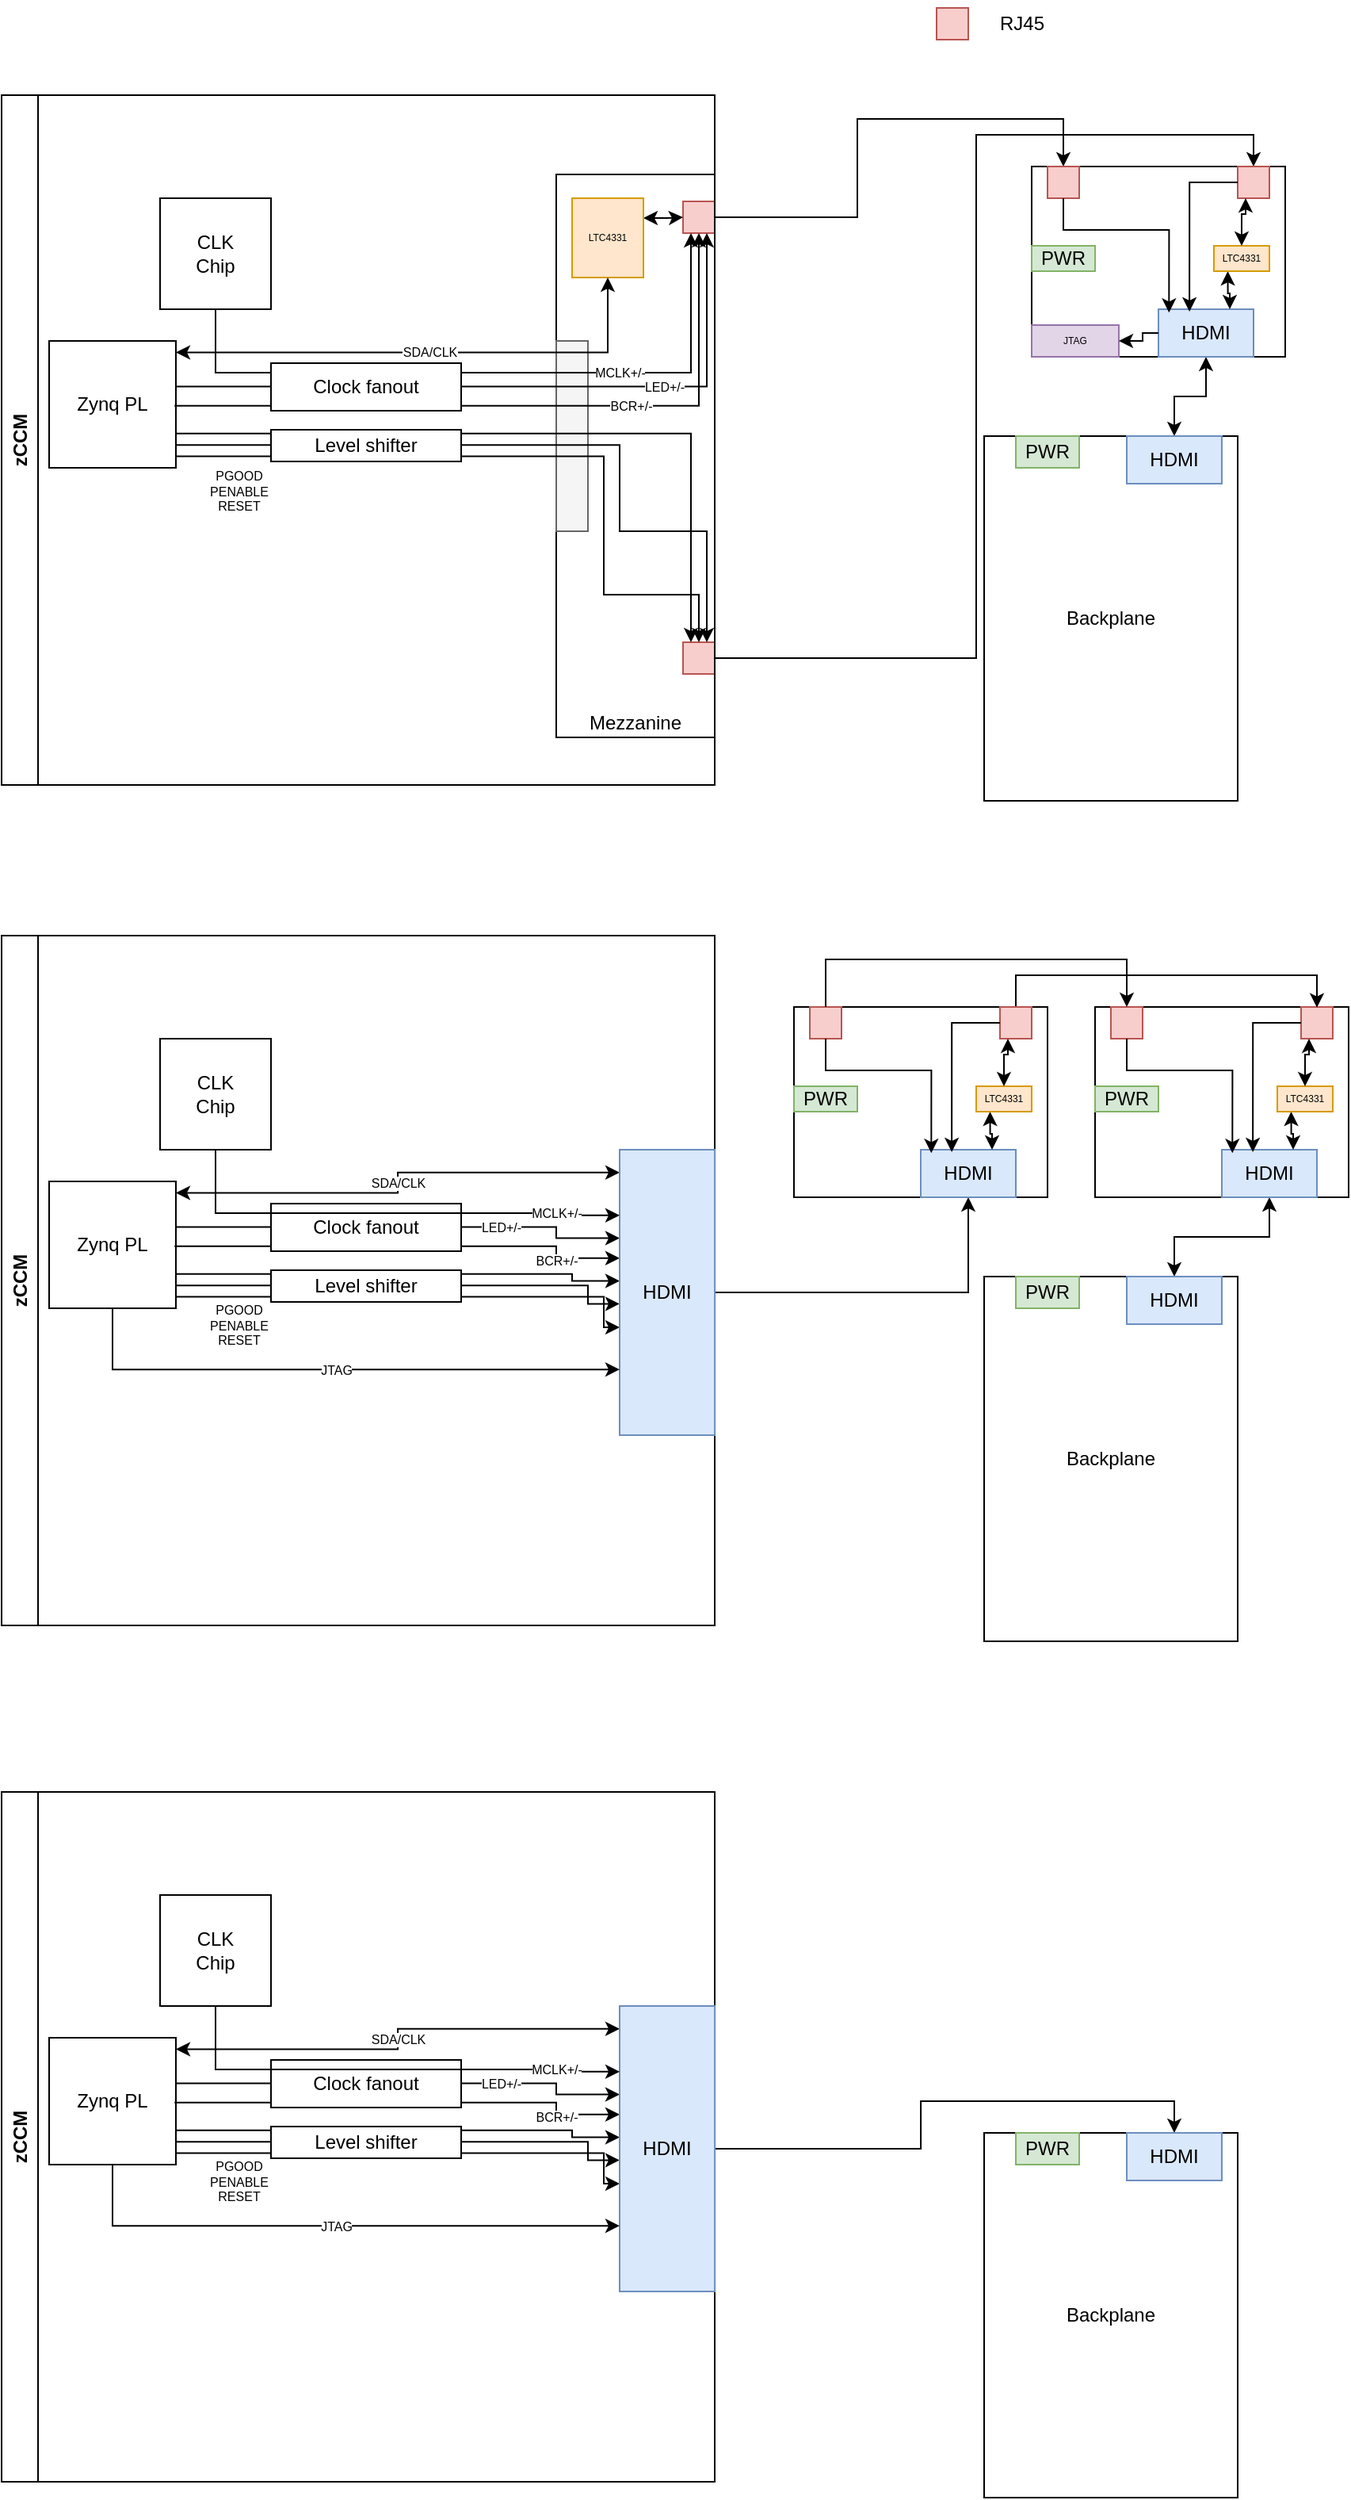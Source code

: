 <mxfile version="23.1.1" type="github">
  <diagram name="Page-1" id="fWkxdSE3MDxEK5NCk_mT">
    <mxGraphModel dx="1306" dy="750" grid="1" gridSize="10" guides="1" tooltips="1" connect="1" arrows="1" fold="1" page="1" pageScale="1" pageWidth="850" pageHeight="1100" math="0" shadow="0">
      <root>
        <mxCell id="0" />
        <mxCell id="1" parent="0" />
        <mxCell id="fhgAiH0HmHhDpUUhowHs-14" style="edgeStyle=orthogonalEdgeStyle;rounded=0;orthogonalLoop=1;jettySize=auto;html=1;exitX=1;exitY=0.5;exitDx=0;exitDy=0;entryX=0.5;entryY=0;entryDx=0;entryDy=0;" edge="1" parent="1" source="TbumQkPZerBBFcN5Bay4-3" target="fhgAiH0HmHhDpUUhowHs-8">
          <mxGeometry relative="1" as="geometry">
            <Array as="points">
              <mxPoint x="540" y="152" />
              <mxPoint x="540" y="90" />
              <mxPoint x="670" y="90" />
            </Array>
          </mxGeometry>
        </mxCell>
        <mxCell id="fhgAiH0HmHhDpUUhowHs-15" style="edgeStyle=orthogonalEdgeStyle;rounded=0;orthogonalLoop=1;jettySize=auto;html=1;exitX=1;exitY=0.5;exitDx=0;exitDy=0;entryX=0.5;entryY=0;entryDx=0;entryDy=0;" edge="1" parent="1" source="TbumQkPZerBBFcN5Bay4-16" target="fhgAiH0HmHhDpUUhowHs-9">
          <mxGeometry relative="1" as="geometry" />
        </mxCell>
        <mxCell id="fhgAiH0HmHhDpUUhowHs-13" style="edgeStyle=orthogonalEdgeStyle;rounded=0;orthogonalLoop=1;jettySize=auto;html=1;exitX=0.5;exitY=1;exitDx=0;exitDy=0;entryX=0.5;entryY=0;entryDx=0;entryDy=0;startArrow=classic;startFill=1;" edge="1" parent="1" source="fhgAiH0HmHhDpUUhowHs-7" target="fhgAiH0HmHhDpUUhowHs-4">
          <mxGeometry relative="1" as="geometry" />
        </mxCell>
        <mxCell id="fhgAiH0HmHhDpUUhowHs-134" style="edgeStyle=orthogonalEdgeStyle;rounded=0;orthogonalLoop=1;jettySize=auto;html=1;exitX=0.5;exitY=1;exitDx=0;exitDy=0;entryX=0.5;entryY=0;entryDx=0;entryDy=0;startArrow=classic;startFill=1;" edge="1" parent="1" source="fhgAiH0HmHhDpUUhowHs-136" target="fhgAiH0HmHhDpUUhowHs-131">
          <mxGeometry relative="1" as="geometry" />
        </mxCell>
        <mxCell id="fhgAiH0HmHhDpUUhowHs-167" style="edgeStyle=orthogonalEdgeStyle;rounded=0;orthogonalLoop=1;jettySize=auto;html=1;exitX=1;exitY=0.5;exitDx=0;exitDy=0;exitPerimeter=0;entryX=0.5;entryY=1;entryDx=0;entryDy=0;" edge="1" parent="1" source="fhgAiH0HmHhDpUUhowHs-149" target="fhgAiH0HmHhDpUUhowHs-156">
          <mxGeometry relative="1" as="geometry" />
        </mxCell>
        <mxCell id="fhgAiH0HmHhDpUUhowHs-152" value="" style="group" vertex="1" connectable="0" parent="1">
          <mxGeometry x="690" y="650" width="160" height="120" as="geometry" />
        </mxCell>
        <mxCell id="fhgAiH0HmHhDpUUhowHs-133" value="" style="rounded=0;whiteSpace=wrap;html=1;" vertex="1" parent="fhgAiH0HmHhDpUUhowHs-152">
          <mxGeometry width="160" height="120" as="geometry" />
        </mxCell>
        <mxCell id="fhgAiH0HmHhDpUUhowHs-136" value="HDMI" style="rounded=0;whiteSpace=wrap;html=1;fillColor=#dae8fc;strokeColor=#6c8ebf;" vertex="1" parent="fhgAiH0HmHhDpUUhowHs-152">
          <mxGeometry x="80" y="90" width="60" height="30" as="geometry" />
        </mxCell>
        <mxCell id="fhgAiH0HmHhDpUUhowHs-137" value="" style="rounded=0;whiteSpace=wrap;html=1;fillColor=#f8cecc;strokeColor=#b85450;" vertex="1" parent="fhgAiH0HmHhDpUUhowHs-152">
          <mxGeometry x="10" width="20" height="20" as="geometry" />
        </mxCell>
        <mxCell id="fhgAiH0HmHhDpUUhowHs-139" value="" style="rounded=0;whiteSpace=wrap;html=1;fillColor=#f8cecc;strokeColor=#b85450;" vertex="1" parent="fhgAiH0HmHhDpUUhowHs-152">
          <mxGeometry x="130" width="20" height="20" as="geometry" />
        </mxCell>
        <mxCell id="fhgAiH0HmHhDpUUhowHs-140" style="edgeStyle=orthogonalEdgeStyle;rounded=0;orthogonalLoop=1;jettySize=auto;html=1;exitX=0.25;exitY=1;exitDx=0;exitDy=0;entryX=0.75;entryY=0;entryDx=0;entryDy=0;startArrow=classic;startFill=1;" edge="1" parent="fhgAiH0HmHhDpUUhowHs-152" source="fhgAiH0HmHhDpUUhowHs-141" target="fhgAiH0HmHhDpUUhowHs-136">
          <mxGeometry relative="1" as="geometry">
            <Array as="points">
              <mxPoint x="124" y="80" />
              <mxPoint x="125" y="80" />
            </Array>
          </mxGeometry>
        </mxCell>
        <mxCell id="fhgAiH0HmHhDpUUhowHs-141" value="LTC4331" style="rounded=0;whiteSpace=wrap;html=1;fillColor=#ffe6cc;strokeColor=#d79b00;fontSize=6;" vertex="1" parent="fhgAiH0HmHhDpUUhowHs-152">
          <mxGeometry x="115" y="50" width="35" height="16" as="geometry" />
        </mxCell>
        <mxCell id="fhgAiH0HmHhDpUUhowHs-142" value="PWR" style="rounded=0;whiteSpace=wrap;html=1;fillColor=#d5e8d4;strokeColor=#82b366;" vertex="1" parent="fhgAiH0HmHhDpUUhowHs-152">
          <mxGeometry y="50" width="40" height="16" as="geometry" />
        </mxCell>
        <mxCell id="fhgAiH0HmHhDpUUhowHs-138" style="edgeStyle=orthogonalEdgeStyle;rounded=0;orthogonalLoop=1;jettySize=auto;html=1;exitX=0.25;exitY=1;exitDx=0;exitDy=0;entryX=0.5;entryY=0;entryDx=0;entryDy=0;startArrow=classic;startFill=1;" edge="1" parent="fhgAiH0HmHhDpUUhowHs-152" source="fhgAiH0HmHhDpUUhowHs-139" target="fhgAiH0HmHhDpUUhowHs-141">
          <mxGeometry relative="1" as="geometry">
            <Array as="points">
              <mxPoint x="135" y="30" />
              <mxPoint x="132" y="30" />
            </Array>
          </mxGeometry>
        </mxCell>
        <mxCell id="fhgAiH0HmHhDpUUhowHs-144" style="edgeStyle=orthogonalEdgeStyle;rounded=0;orthogonalLoop=1;jettySize=auto;html=1;exitX=0.5;exitY=1;exitDx=0;exitDy=0;entryX=0.111;entryY=0.071;entryDx=0;entryDy=0;entryPerimeter=0;" edge="1" parent="fhgAiH0HmHhDpUUhowHs-152" source="fhgAiH0HmHhDpUUhowHs-137" target="fhgAiH0HmHhDpUUhowHs-136">
          <mxGeometry relative="1" as="geometry">
            <Array as="points">
              <mxPoint x="20" y="40" />
              <mxPoint x="87" y="40" />
            </Array>
          </mxGeometry>
        </mxCell>
        <mxCell id="fhgAiH0HmHhDpUUhowHs-145" style="edgeStyle=orthogonalEdgeStyle;rounded=0;orthogonalLoop=1;jettySize=auto;html=1;exitX=0;exitY=0.5;exitDx=0;exitDy=0;entryX=0.326;entryY=0.049;entryDx=0;entryDy=0;entryPerimeter=0;" edge="1" parent="fhgAiH0HmHhDpUUhowHs-152" source="fhgAiH0HmHhDpUUhowHs-139" target="fhgAiH0HmHhDpUUhowHs-136">
          <mxGeometry relative="1" as="geometry" />
        </mxCell>
        <mxCell id="fhgAiH0HmHhDpUUhowHs-153" value="" style="group" vertex="1" connectable="0" parent="1">
          <mxGeometry x="650" y="120" width="160" height="120" as="geometry" />
        </mxCell>
        <mxCell id="fhgAiH0HmHhDpUUhowHs-6" value="" style="rounded=0;whiteSpace=wrap;html=1;" vertex="1" parent="fhgAiH0HmHhDpUUhowHs-153">
          <mxGeometry width="160" height="120" as="geometry" />
        </mxCell>
        <mxCell id="fhgAiH0HmHhDpUUhowHs-7" value="HDMI" style="rounded=0;whiteSpace=wrap;html=1;fillColor=#dae8fc;strokeColor=#6c8ebf;" vertex="1" parent="fhgAiH0HmHhDpUUhowHs-153">
          <mxGeometry x="80" y="90" width="60" height="30" as="geometry" />
        </mxCell>
        <mxCell id="fhgAiH0HmHhDpUUhowHs-8" value="" style="rounded=0;whiteSpace=wrap;html=1;fillColor=#f8cecc;strokeColor=#b85450;" vertex="1" parent="fhgAiH0HmHhDpUUhowHs-153">
          <mxGeometry x="10" width="20" height="20" as="geometry" />
        </mxCell>
        <mxCell id="fhgAiH0HmHhDpUUhowHs-9" value="" style="rounded=0;whiteSpace=wrap;html=1;fillColor=#f8cecc;strokeColor=#b85450;" vertex="1" parent="fhgAiH0HmHhDpUUhowHs-153">
          <mxGeometry x="130" width="20" height="20" as="geometry" />
        </mxCell>
        <mxCell id="fhgAiH0HmHhDpUUhowHs-20" style="edgeStyle=orthogonalEdgeStyle;rounded=0;orthogonalLoop=1;jettySize=auto;html=1;exitX=0.25;exitY=1;exitDx=0;exitDy=0;entryX=0.75;entryY=0;entryDx=0;entryDy=0;startArrow=classic;startFill=1;" edge="1" parent="fhgAiH0HmHhDpUUhowHs-153" source="fhgAiH0HmHhDpUUhowHs-10" target="fhgAiH0HmHhDpUUhowHs-7">
          <mxGeometry relative="1" as="geometry">
            <Array as="points">
              <mxPoint x="124" y="80" />
              <mxPoint x="125" y="80" />
            </Array>
          </mxGeometry>
        </mxCell>
        <mxCell id="fhgAiH0HmHhDpUUhowHs-10" value="LTC4331" style="rounded=0;whiteSpace=wrap;html=1;fillColor=#ffe6cc;strokeColor=#d79b00;fontSize=6;" vertex="1" parent="fhgAiH0HmHhDpUUhowHs-153">
          <mxGeometry x="115" y="50" width="35" height="16" as="geometry" />
        </mxCell>
        <mxCell id="fhgAiH0HmHhDpUUhowHs-11" value="PWR" style="rounded=0;whiteSpace=wrap;html=1;fillColor=#d5e8d4;strokeColor=#82b366;" vertex="1" parent="fhgAiH0HmHhDpUUhowHs-153">
          <mxGeometry y="50" width="40" height="16" as="geometry" />
        </mxCell>
        <mxCell id="fhgAiH0HmHhDpUUhowHs-12" value="JTAG" style="rounded=0;whiteSpace=wrap;html=1;fillColor=#e1d5e7;strokeColor=#9673a6;fontSize=6;" vertex="1" parent="fhgAiH0HmHhDpUUhowHs-153">
          <mxGeometry y="100" width="55" height="20" as="geometry" />
        </mxCell>
        <mxCell id="fhgAiH0HmHhDpUUhowHs-21" style="edgeStyle=orthogonalEdgeStyle;rounded=0;orthogonalLoop=1;jettySize=auto;html=1;exitX=0.25;exitY=1;exitDx=0;exitDy=0;entryX=0.5;entryY=0;entryDx=0;entryDy=0;startArrow=classic;startFill=1;" edge="1" parent="fhgAiH0HmHhDpUUhowHs-153" source="fhgAiH0HmHhDpUUhowHs-9" target="fhgAiH0HmHhDpUUhowHs-10">
          <mxGeometry relative="1" as="geometry">
            <Array as="points">
              <mxPoint x="135" y="30" />
              <mxPoint x="132" y="30" />
            </Array>
          </mxGeometry>
        </mxCell>
        <mxCell id="fhgAiH0HmHhDpUUhowHs-16" style="edgeStyle=orthogonalEdgeStyle;rounded=0;orthogonalLoop=1;jettySize=auto;html=1;exitX=0.5;exitY=1;exitDx=0;exitDy=0;entryX=0.111;entryY=0.071;entryDx=0;entryDy=0;entryPerimeter=0;" edge="1" parent="fhgAiH0HmHhDpUUhowHs-153" source="fhgAiH0HmHhDpUUhowHs-8" target="fhgAiH0HmHhDpUUhowHs-7">
          <mxGeometry relative="1" as="geometry">
            <Array as="points">
              <mxPoint x="20" y="40" />
              <mxPoint x="87" y="40" />
            </Array>
          </mxGeometry>
        </mxCell>
        <mxCell id="fhgAiH0HmHhDpUUhowHs-23" style="edgeStyle=orthogonalEdgeStyle;rounded=0;orthogonalLoop=1;jettySize=auto;html=1;exitX=0;exitY=0.5;exitDx=0;exitDy=0;entryX=1;entryY=0.5;entryDx=0;entryDy=0;" edge="1" parent="fhgAiH0HmHhDpUUhowHs-153" source="fhgAiH0HmHhDpUUhowHs-7" target="fhgAiH0HmHhDpUUhowHs-12">
          <mxGeometry relative="1" as="geometry">
            <Array as="points">
              <mxPoint x="70" y="105" />
              <mxPoint x="70" y="110" />
            </Array>
          </mxGeometry>
        </mxCell>
        <mxCell id="fhgAiH0HmHhDpUUhowHs-17" style="edgeStyle=orthogonalEdgeStyle;rounded=0;orthogonalLoop=1;jettySize=auto;html=1;exitX=0;exitY=0.5;exitDx=0;exitDy=0;entryX=0.326;entryY=0.049;entryDx=0;entryDy=0;entryPerimeter=0;" edge="1" parent="fhgAiH0HmHhDpUUhowHs-153" source="fhgAiH0HmHhDpUUhowHs-9" target="fhgAiH0HmHhDpUUhowHs-7">
          <mxGeometry relative="1" as="geometry" />
        </mxCell>
        <mxCell id="fhgAiH0HmHhDpUUhowHs-154" value="" style="group" vertex="1" connectable="0" parent="1">
          <mxGeometry x="500" y="650" width="160" height="120" as="geometry" />
        </mxCell>
        <mxCell id="fhgAiH0HmHhDpUUhowHs-155" value="" style="rounded=0;whiteSpace=wrap;html=1;" vertex="1" parent="fhgAiH0HmHhDpUUhowHs-154">
          <mxGeometry width="160" height="120" as="geometry" />
        </mxCell>
        <mxCell id="fhgAiH0HmHhDpUUhowHs-156" value="HDMI" style="rounded=0;whiteSpace=wrap;html=1;fillColor=#dae8fc;strokeColor=#6c8ebf;" vertex="1" parent="fhgAiH0HmHhDpUUhowHs-154">
          <mxGeometry x="80" y="90" width="60" height="30" as="geometry" />
        </mxCell>
        <mxCell id="fhgAiH0HmHhDpUUhowHs-157" value="" style="rounded=0;whiteSpace=wrap;html=1;fillColor=#f8cecc;strokeColor=#b85450;" vertex="1" parent="fhgAiH0HmHhDpUUhowHs-154">
          <mxGeometry x="10" width="20" height="20" as="geometry" />
        </mxCell>
        <mxCell id="fhgAiH0HmHhDpUUhowHs-168" style="edgeStyle=orthogonalEdgeStyle;rounded=0;orthogonalLoop=1;jettySize=auto;html=1;exitX=0.5;exitY=0;exitDx=0;exitDy=0;" edge="1" parent="fhgAiH0HmHhDpUUhowHs-154" source="fhgAiH0HmHhDpUUhowHs-158">
          <mxGeometry relative="1" as="geometry">
            <mxPoint x="330" y="0.333" as="targetPoint" />
            <Array as="points">
              <mxPoint x="140" y="-20" />
              <mxPoint x="330" y="-20" />
            </Array>
          </mxGeometry>
        </mxCell>
        <mxCell id="fhgAiH0HmHhDpUUhowHs-158" value="" style="rounded=0;whiteSpace=wrap;html=1;fillColor=#f8cecc;strokeColor=#b85450;" vertex="1" parent="fhgAiH0HmHhDpUUhowHs-154">
          <mxGeometry x="130" width="20" height="20" as="geometry" />
        </mxCell>
        <mxCell id="fhgAiH0HmHhDpUUhowHs-159" style="edgeStyle=orthogonalEdgeStyle;rounded=0;orthogonalLoop=1;jettySize=auto;html=1;exitX=0.25;exitY=1;exitDx=0;exitDy=0;entryX=0.75;entryY=0;entryDx=0;entryDy=0;startArrow=classic;startFill=1;" edge="1" parent="fhgAiH0HmHhDpUUhowHs-154" source="fhgAiH0HmHhDpUUhowHs-160" target="fhgAiH0HmHhDpUUhowHs-156">
          <mxGeometry relative="1" as="geometry">
            <Array as="points">
              <mxPoint x="124" y="80" />
              <mxPoint x="125" y="80" />
            </Array>
          </mxGeometry>
        </mxCell>
        <mxCell id="fhgAiH0HmHhDpUUhowHs-160" value="LTC4331" style="rounded=0;whiteSpace=wrap;html=1;fillColor=#ffe6cc;strokeColor=#d79b00;fontSize=6;" vertex="1" parent="fhgAiH0HmHhDpUUhowHs-154">
          <mxGeometry x="115" y="50" width="35" height="16" as="geometry" />
        </mxCell>
        <mxCell id="fhgAiH0HmHhDpUUhowHs-161" value="PWR" style="rounded=0;whiteSpace=wrap;html=1;fillColor=#d5e8d4;strokeColor=#82b366;" vertex="1" parent="fhgAiH0HmHhDpUUhowHs-154">
          <mxGeometry y="50" width="40" height="16" as="geometry" />
        </mxCell>
        <mxCell id="fhgAiH0HmHhDpUUhowHs-163" style="edgeStyle=orthogonalEdgeStyle;rounded=0;orthogonalLoop=1;jettySize=auto;html=1;exitX=0.25;exitY=1;exitDx=0;exitDy=0;entryX=0.5;entryY=0;entryDx=0;entryDy=0;startArrow=classic;startFill=1;" edge="1" parent="fhgAiH0HmHhDpUUhowHs-154" source="fhgAiH0HmHhDpUUhowHs-158" target="fhgAiH0HmHhDpUUhowHs-160">
          <mxGeometry relative="1" as="geometry">
            <Array as="points">
              <mxPoint x="135" y="30" />
              <mxPoint x="132" y="30" />
            </Array>
          </mxGeometry>
        </mxCell>
        <mxCell id="fhgAiH0HmHhDpUUhowHs-164" style="edgeStyle=orthogonalEdgeStyle;rounded=0;orthogonalLoop=1;jettySize=auto;html=1;exitX=0.5;exitY=1;exitDx=0;exitDy=0;entryX=0.111;entryY=0.071;entryDx=0;entryDy=0;entryPerimeter=0;" edge="1" parent="fhgAiH0HmHhDpUUhowHs-154" source="fhgAiH0HmHhDpUUhowHs-157" target="fhgAiH0HmHhDpUUhowHs-156">
          <mxGeometry relative="1" as="geometry">
            <Array as="points">
              <mxPoint x="20" y="40" />
              <mxPoint x="87" y="40" />
            </Array>
          </mxGeometry>
        </mxCell>
        <mxCell id="fhgAiH0HmHhDpUUhowHs-166" style="edgeStyle=orthogonalEdgeStyle;rounded=0;orthogonalLoop=1;jettySize=auto;html=1;exitX=0;exitY=0.5;exitDx=0;exitDy=0;entryX=0.326;entryY=0.049;entryDx=0;entryDy=0;entryPerimeter=0;" edge="1" parent="fhgAiH0HmHhDpUUhowHs-154" source="fhgAiH0HmHhDpUUhowHs-158" target="fhgAiH0HmHhDpUUhowHs-156">
          <mxGeometry relative="1" as="geometry" />
        </mxCell>
        <mxCell id="fhgAiH0HmHhDpUUhowHs-169" style="edgeStyle=orthogonalEdgeStyle;rounded=0;orthogonalLoop=1;jettySize=auto;html=1;exitX=0.5;exitY=0;exitDx=0;exitDy=0;entryX=0.5;entryY=0;entryDx=0;entryDy=0;" edge="1" parent="1" source="fhgAiH0HmHhDpUUhowHs-157" target="fhgAiH0HmHhDpUUhowHs-137">
          <mxGeometry relative="1" as="geometry">
            <Array as="points">
              <mxPoint x="520" y="620" />
              <mxPoint x="710" y="620" />
            </Array>
          </mxGeometry>
        </mxCell>
        <mxCell id="fhgAiH0HmHhDpUUhowHs-186" style="edgeStyle=orthogonalEdgeStyle;rounded=0;orthogonalLoop=1;jettySize=auto;html=1;exitX=1;exitY=0.5;exitDx=0;exitDy=0;exitPerimeter=0;entryX=0.5;entryY=0;entryDx=0;entryDy=0;" edge="1" parent="1" source="fhgAiH0HmHhDpUUhowHs-187" target="fhgAiH0HmHhDpUUhowHs-180">
          <mxGeometry relative="1" as="geometry">
            <mxPoint x="610" y="1310" as="targetPoint" />
          </mxGeometry>
        </mxCell>
        <mxCell id="fhgAiH0HmHhDpUUhowHs-218" value="" style="group" vertex="1" connectable="0" parent="1">
          <mxGeometry x="620" y="1360" width="160" height="230" as="geometry" />
        </mxCell>
        <mxCell id="fhgAiH0HmHhDpUUhowHs-179" value="Backplane" style="rounded=0;whiteSpace=wrap;html=1;" vertex="1" parent="fhgAiH0HmHhDpUUhowHs-218">
          <mxGeometry width="160" height="230" as="geometry" />
        </mxCell>
        <mxCell id="fhgAiH0HmHhDpUUhowHs-180" value="HDMI" style="rounded=0;whiteSpace=wrap;html=1;fillColor=#dae8fc;strokeColor=#6c8ebf;" vertex="1" parent="fhgAiH0HmHhDpUUhowHs-218">
          <mxGeometry x="90" width="60" height="30" as="geometry" />
        </mxCell>
        <mxCell id="fhgAiH0HmHhDpUUhowHs-181" value="PWR" style="rounded=0;whiteSpace=wrap;html=1;fillColor=#d5e8d4;strokeColor=#82b366;" vertex="1" parent="fhgAiH0HmHhDpUUhowHs-218">
          <mxGeometry x="20" width="40" height="20" as="geometry" />
        </mxCell>
        <mxCell id="fhgAiH0HmHhDpUUhowHs-219" value="" style="group" vertex="1" connectable="0" parent="1">
          <mxGeometry y="1145" width="450.05" height="435" as="geometry" />
        </mxCell>
        <mxCell id="fhgAiH0HmHhDpUUhowHs-170" value="Zynq PL" style="whiteSpace=wrap;html=1;aspect=fixed;points=[[0,0,0,0,0],[0,0.25,0,0,0],[0,0.5,0,0,0],[0,0.75,0,0,0],[0,1,0,0,0],[0.25,0,0,0,0],[0.25,1,0,0,0],[0.5,0,0,0,0],[0.5,1,0,0,0],[0.75,0,0,0,0],[0.75,1,0,0,0],[1,0,0,0,0],[1,0.09,0,0,0],[1,0.18,0,0,0],[1,0.27,0,0,0],[1,0.36,0,0,0],[1,0.45,0,0,0],[1,0.55,0,0,0],[1,0.64,0,0,0],[1,0.73,0,0,0],[1,0.82,0,0,0],[1,0.91,0,0,0],[1,1,0,0,0]];" vertex="1" parent="fhgAiH0HmHhDpUUhowHs-219">
          <mxGeometry x="30" y="155" width="80" height="80" as="geometry" />
        </mxCell>
        <mxCell id="fhgAiH0HmHhDpUUhowHs-171" style="edgeStyle=orthogonalEdgeStyle;rounded=0;orthogonalLoop=1;jettySize=auto;html=1;exitX=1;exitY=0.82;exitDx=0;exitDy=0;exitPerimeter=0;entryX=0;entryY=0.54;entryDx=0;entryDy=0;entryPerimeter=0;" edge="1" parent="fhgAiH0HmHhDpUUhowHs-219" source="fhgAiH0HmHhDpUUhowHs-170" target="fhgAiH0HmHhDpUUhowHs-187">
          <mxGeometry relative="1" as="geometry">
            <Array as="points">
              <mxPoint x="370" y="221" />
              <mxPoint x="370" y="232" />
            </Array>
            <mxPoint x="445" y="345" as="targetPoint" />
          </mxGeometry>
        </mxCell>
        <mxCell id="fhgAiH0HmHhDpUUhowHs-172" style="edgeStyle=orthogonalEdgeStyle;rounded=0;orthogonalLoop=1;jettySize=auto;html=1;exitX=1;exitY=0.91;exitDx=0;exitDy=0;exitPerimeter=0;entryX=0;entryY=0.62;entryDx=0;entryDy=0;entryPerimeter=0;" edge="1" parent="fhgAiH0HmHhDpUUhowHs-219" source="fhgAiH0HmHhDpUUhowHs-170" target="fhgAiH0HmHhDpUUhowHs-187">
          <mxGeometry relative="1" as="geometry">
            <mxPoint x="440" y="345" as="targetPoint" />
            <Array as="points">
              <mxPoint x="380" y="228" />
              <mxPoint x="380" y="247" />
              <mxPoint x="390" y="247" />
            </Array>
          </mxGeometry>
        </mxCell>
        <mxCell id="fhgAiH0HmHhDpUUhowHs-173" style="edgeStyle=orthogonalEdgeStyle;rounded=0;orthogonalLoop=1;jettySize=auto;html=1;exitX=1;exitY=0.73;exitDx=0;exitDy=0;exitPerimeter=0;entryX=0;entryY=0.46;entryDx=0;entryDy=0;entryPerimeter=0;" edge="1" parent="fhgAiH0HmHhDpUUhowHs-219" source="fhgAiH0HmHhDpUUhowHs-170" target="fhgAiH0HmHhDpUUhowHs-187">
          <mxGeometry relative="1" as="geometry">
            <mxPoint x="435" y="345" as="targetPoint" />
            <Array as="points">
              <mxPoint x="360" y="213" />
              <mxPoint x="360" y="218" />
            </Array>
          </mxGeometry>
        </mxCell>
        <mxCell id="fhgAiH0HmHhDpUUhowHs-174" value="BCR+/-" style="edgeStyle=orthogonalEdgeStyle;rounded=0;orthogonalLoop=1;jettySize=auto;html=1;entryX=0;entryY=0.38;entryDx=0;entryDy=0;fontSize=8;exitX=0.989;exitY=0.511;exitDx=0;exitDy=0;exitPerimeter=0;entryPerimeter=0;" edge="1" parent="fhgAiH0HmHhDpUUhowHs-219" source="fhgAiH0HmHhDpUUhowHs-170" target="fhgAiH0HmHhDpUUhowHs-187">
          <mxGeometry x="0.723" y="-2" relative="1" as="geometry">
            <mxPoint x="110" y="198" as="sourcePoint" />
            <mxPoint x="440" y="87.0" as="targetPoint" />
            <mxPoint as="offset" />
            <Array as="points">
              <mxPoint x="350" y="196" />
              <mxPoint x="350" y="203" />
            </Array>
          </mxGeometry>
        </mxCell>
        <mxCell id="fhgAiH0HmHhDpUUhowHs-175" value="SDA/CLK" style="edgeStyle=orthogonalEdgeStyle;rounded=0;orthogonalLoop=1;jettySize=auto;html=1;exitX=1;exitY=0.09;exitDx=0;exitDy=0;endArrow=classic;endFill=1;exitPerimeter=0;startArrow=classic;startFill=1;fontSize=8;entryX=0;entryY=0.08;entryDx=0;entryDy=0;entryPerimeter=0;" edge="1" parent="fhgAiH0HmHhDpUUhowHs-219" source="fhgAiH0HmHhDpUUhowHs-170" target="fhgAiH0HmHhDpUUhowHs-187">
          <mxGeometry x="-0.001" relative="1" as="geometry">
            <mxPoint x="382" y="115" as="targetPoint" />
            <mxPoint as="offset" />
          </mxGeometry>
        </mxCell>
        <mxCell id="fhgAiH0HmHhDpUUhowHs-176" value="Level shifter" style="rounded=0;whiteSpace=wrap;html=1;" vertex="1" parent="fhgAiH0HmHhDpUUhowHs-219">
          <mxGeometry x="170" y="211" width="120" height="20" as="geometry" />
        </mxCell>
        <mxCell id="fhgAiH0HmHhDpUUhowHs-178" value="CLK&lt;br&gt;Chip" style="rounded=0;whiteSpace=wrap;html=1;" vertex="1" parent="fhgAiH0HmHhDpUUhowHs-219">
          <mxGeometry x="100" y="65" width="70" height="70" as="geometry" />
        </mxCell>
        <mxCell id="fhgAiH0HmHhDpUUhowHs-183" value="zCCM" style="swimlane;horizontal=0;whiteSpace=wrap;html=1;" vertex="1" parent="fhgAiH0HmHhDpUUhowHs-219">
          <mxGeometry width="450" height="435" as="geometry">
            <mxRectangle y="75" width="40" height="60" as="alternateBounds" />
          </mxGeometry>
        </mxCell>
        <mxCell id="fhgAiH0HmHhDpUUhowHs-184" value="PGOOD&lt;br style=&quot;font-size: 8px;&quot;&gt;PENABLE&lt;br style=&quot;font-size: 8px;&quot;&gt;RESET" style="text;html=1;strokeColor=none;fillColor=none;align=center;verticalAlign=middle;whiteSpace=wrap;rounded=0;fontSize=8;" vertex="1" parent="fhgAiH0HmHhDpUUhowHs-183">
          <mxGeometry x="120" y="231" width="60" height="30" as="geometry" />
        </mxCell>
        <mxCell id="fhgAiH0HmHhDpUUhowHs-185" value="LED+/-" style="edgeStyle=orthogonalEdgeStyle;rounded=0;orthogonalLoop=1;jettySize=auto;html=1;exitX=1;exitY=0.36;exitDx=0;exitDy=0;exitPerimeter=0;fontSize=8;entryX=0;entryY=0.31;entryDx=0;entryDy=0;entryPerimeter=0;" edge="1" parent="fhgAiH0HmHhDpUUhowHs-219" source="fhgAiH0HmHhDpUUhowHs-170" target="fhgAiH0HmHhDpUUhowHs-187">
          <mxGeometry x="0.426" relative="1" as="geometry">
            <mxPoint as="offset" />
            <mxPoint x="110" y="184" as="sourcePoint" />
            <mxPoint x="390" y="225" as="targetPoint" />
            <Array as="points">
              <mxPoint x="350" y="184" />
              <mxPoint x="350" y="191" />
            </Array>
          </mxGeometry>
        </mxCell>
        <mxCell id="fhgAiH0HmHhDpUUhowHs-187" value="HDMI" style="rounded=0;whiteSpace=wrap;html=1;fillColor=#dae8fc;strokeColor=#6c8ebf;points=[[0,0,0,0,0],[0,0.08,0,0,0],[0,0.15,0,0,0],[0,0.23,0,0,0],[0,0.31,0,0,0],[0,0.38,0,0,0],[0,0.46,0,0,0],[0,0.54,0,0,0],[0,0.62,0,0,0],[0,0.69,0,0,0],[0,0.77,0,0,0],[0,0.85,0,0,0],[0,0.92,0,0,0],[0,1,0,0,0],[0.25,0,0,0,0],[0.25,1,0,0,0],[0.5,0,0,0,0],[0.5,1,0,0,0],[0.75,0,0,0,0],[0.75,1,0,0,0],[1,0,0,0,0],[1,0.25,0,0,0],[1,0.5,0,0,0],[1,0.75,0,0,0],[1,1,0,0,0]];" vertex="1" parent="fhgAiH0HmHhDpUUhowHs-219">
          <mxGeometry x="390" y="135" width="60.05" height="180" as="geometry" />
        </mxCell>
        <mxCell id="fhgAiH0HmHhDpUUhowHs-188" value="Clock fanout" style="rounded=0;whiteSpace=wrap;html=1;" vertex="1" parent="fhgAiH0HmHhDpUUhowHs-219">
          <mxGeometry x="170" y="169" width="120" height="30" as="geometry" />
        </mxCell>
        <mxCell id="fhgAiH0HmHhDpUUhowHs-177" value="MCLK+/-" style="edgeStyle=orthogonalEdgeStyle;rounded=0;orthogonalLoop=1;jettySize=auto;html=1;exitX=0.5;exitY=1;exitDx=0;exitDy=0;fontSize=8;entryX=0;entryY=0.23;entryDx=0;entryDy=0;entryPerimeter=0;" edge="1" parent="fhgAiH0HmHhDpUUhowHs-219" source="fhgAiH0HmHhDpUUhowHs-178" target="fhgAiH0HmHhDpUUhowHs-187">
          <mxGeometry x="0.721" relative="1" as="geometry">
            <Array as="points">
              <mxPoint x="135" y="175" />
              <mxPoint x="350" y="175" />
              <mxPoint x="350" y="176" />
            </Array>
            <mxPoint as="offset" />
            <mxPoint x="390" y="191" as="targetPoint" />
          </mxGeometry>
        </mxCell>
        <mxCell id="fhgAiH0HmHhDpUUhowHs-189" value="JTAG" style="edgeStyle=orthogonalEdgeStyle;rounded=0;orthogonalLoop=1;jettySize=auto;html=1;exitX=0.5;exitY=1;exitDx=0;exitDy=0;exitPerimeter=0;entryX=0;entryY=0.77;entryDx=0;entryDy=0;entryPerimeter=0;fontSize=8;" edge="1" parent="fhgAiH0HmHhDpUUhowHs-219" source="fhgAiH0HmHhDpUUhowHs-170" target="fhgAiH0HmHhDpUUhowHs-187">
          <mxGeometry relative="1" as="geometry" />
        </mxCell>
        <mxCell id="fhgAiH0HmHhDpUUhowHs-220" value="" style="group" vertex="1" connectable="0" parent="1">
          <mxGeometry y="605" width="450.05" height="435" as="geometry" />
        </mxCell>
        <mxCell id="fhgAiH0HmHhDpUUhowHs-87" value="Zynq PL" style="whiteSpace=wrap;html=1;aspect=fixed;points=[[0,0,0,0,0],[0,0.25,0,0,0],[0,0.5,0,0,0],[0,0.75,0,0,0],[0,1,0,0,0],[0.25,0,0,0,0],[0.25,1,0,0,0],[0.5,0,0,0,0],[0.5,1,0,0,0],[0.75,0,0,0,0],[0.75,1,0,0,0],[1,0,0,0,0],[1,0.09,0,0,0],[1,0.18,0,0,0],[1,0.27,0,0,0],[1,0.36,0,0,0],[1,0.45,0,0,0],[1,0.55,0,0,0],[1,0.64,0,0,0],[1,0.73,0,0,0],[1,0.82,0,0,0],[1,0.91,0,0,0],[1,1,0,0,0]];" vertex="1" parent="fhgAiH0HmHhDpUUhowHs-220">
          <mxGeometry x="30" y="155" width="80" height="80" as="geometry" />
        </mxCell>
        <mxCell id="fhgAiH0HmHhDpUUhowHs-96" style="edgeStyle=orthogonalEdgeStyle;rounded=0;orthogonalLoop=1;jettySize=auto;html=1;exitX=1;exitY=0.82;exitDx=0;exitDy=0;exitPerimeter=0;entryX=0;entryY=0.54;entryDx=0;entryDy=0;entryPerimeter=0;" edge="1" parent="fhgAiH0HmHhDpUUhowHs-220" source="fhgAiH0HmHhDpUUhowHs-87" target="fhgAiH0HmHhDpUUhowHs-149">
          <mxGeometry relative="1" as="geometry">
            <Array as="points">
              <mxPoint x="370" y="221" />
              <mxPoint x="370" y="232" />
            </Array>
            <mxPoint x="445" y="345" as="targetPoint" />
          </mxGeometry>
        </mxCell>
        <mxCell id="fhgAiH0HmHhDpUUhowHs-97" style="edgeStyle=orthogonalEdgeStyle;rounded=0;orthogonalLoop=1;jettySize=auto;html=1;exitX=1;exitY=0.91;exitDx=0;exitDy=0;exitPerimeter=0;entryX=0;entryY=0.62;entryDx=0;entryDy=0;entryPerimeter=0;" edge="1" parent="fhgAiH0HmHhDpUUhowHs-220" source="fhgAiH0HmHhDpUUhowHs-87" target="fhgAiH0HmHhDpUUhowHs-149">
          <mxGeometry relative="1" as="geometry">
            <mxPoint x="440" y="345" as="targetPoint" />
            <Array as="points">
              <mxPoint x="380" y="228" />
              <mxPoint x="380" y="247" />
              <mxPoint x="390" y="247" />
            </Array>
          </mxGeometry>
        </mxCell>
        <mxCell id="fhgAiH0HmHhDpUUhowHs-98" style="edgeStyle=orthogonalEdgeStyle;rounded=0;orthogonalLoop=1;jettySize=auto;html=1;exitX=1;exitY=0.73;exitDx=0;exitDy=0;exitPerimeter=0;entryX=0;entryY=0.46;entryDx=0;entryDy=0;entryPerimeter=0;" edge="1" parent="fhgAiH0HmHhDpUUhowHs-220" source="fhgAiH0HmHhDpUUhowHs-87" target="fhgAiH0HmHhDpUUhowHs-149">
          <mxGeometry relative="1" as="geometry">
            <mxPoint x="435" y="345" as="targetPoint" />
            <Array as="points">
              <mxPoint x="360" y="213" />
              <mxPoint x="360" y="218" />
            </Array>
          </mxGeometry>
        </mxCell>
        <mxCell id="fhgAiH0HmHhDpUUhowHs-100" value="BCR+/-" style="edgeStyle=orthogonalEdgeStyle;rounded=0;orthogonalLoop=1;jettySize=auto;html=1;entryX=0;entryY=0.38;entryDx=0;entryDy=0;fontSize=8;exitX=0.989;exitY=0.511;exitDx=0;exitDy=0;exitPerimeter=0;entryPerimeter=0;" edge="1" parent="fhgAiH0HmHhDpUUhowHs-220" source="fhgAiH0HmHhDpUUhowHs-87" target="fhgAiH0HmHhDpUUhowHs-149">
          <mxGeometry x="0.723" y="-2" relative="1" as="geometry">
            <mxPoint x="110" y="198" as="sourcePoint" />
            <mxPoint x="440" y="87.0" as="targetPoint" />
            <mxPoint as="offset" />
            <Array as="points">
              <mxPoint x="350" y="196" />
              <mxPoint x="350" y="203" />
            </Array>
          </mxGeometry>
        </mxCell>
        <mxCell id="fhgAiH0HmHhDpUUhowHs-101" value="SDA/CLK" style="edgeStyle=orthogonalEdgeStyle;rounded=0;orthogonalLoop=1;jettySize=auto;html=1;exitX=1;exitY=0.09;exitDx=0;exitDy=0;endArrow=classic;endFill=1;exitPerimeter=0;startArrow=classic;startFill=1;fontSize=8;entryX=0;entryY=0.08;entryDx=0;entryDy=0;entryPerimeter=0;" edge="1" parent="fhgAiH0HmHhDpUUhowHs-220" source="fhgAiH0HmHhDpUUhowHs-87" target="fhgAiH0HmHhDpUUhowHs-149">
          <mxGeometry x="-0.001" relative="1" as="geometry">
            <mxPoint x="382" y="115" as="targetPoint" />
            <mxPoint as="offset" />
          </mxGeometry>
        </mxCell>
        <mxCell id="fhgAiH0HmHhDpUUhowHs-126" value="Level shifter" style="rounded=0;whiteSpace=wrap;html=1;" vertex="1" parent="fhgAiH0HmHhDpUUhowHs-220">
          <mxGeometry x="170" y="211" width="120" height="20" as="geometry" />
        </mxCell>
        <mxCell id="fhgAiH0HmHhDpUUhowHs-128" value="CLK&lt;br&gt;Chip" style="rounded=0;whiteSpace=wrap;html=1;" vertex="1" parent="fhgAiH0HmHhDpUUhowHs-220">
          <mxGeometry x="100" y="65" width="70" height="70" as="geometry" />
        </mxCell>
        <mxCell id="fhgAiH0HmHhDpUUhowHs-147" value="zCCM" style="swimlane;horizontal=0;whiteSpace=wrap;html=1;" vertex="1" parent="fhgAiH0HmHhDpUUhowHs-220">
          <mxGeometry width="450" height="435" as="geometry">
            <mxRectangle y="75" width="40" height="60" as="alternateBounds" />
          </mxGeometry>
        </mxCell>
        <mxCell id="fhgAiH0HmHhDpUUhowHs-146" value="PGOOD&lt;br style=&quot;font-size: 8px;&quot;&gt;PENABLE&lt;br style=&quot;font-size: 8px;&quot;&gt;RESET" style="text;html=1;strokeColor=none;fillColor=none;align=center;verticalAlign=middle;whiteSpace=wrap;rounded=0;fontSize=8;" vertex="1" parent="fhgAiH0HmHhDpUUhowHs-147">
          <mxGeometry x="120" y="231" width="60" height="30" as="geometry" />
        </mxCell>
        <mxCell id="fhgAiH0HmHhDpUUhowHs-150" value="LED+/-" style="edgeStyle=orthogonalEdgeStyle;rounded=0;orthogonalLoop=1;jettySize=auto;html=1;exitX=1;exitY=0.36;exitDx=0;exitDy=0;exitPerimeter=0;fontSize=8;entryX=0;entryY=0.31;entryDx=0;entryDy=0;entryPerimeter=0;" edge="1" parent="fhgAiH0HmHhDpUUhowHs-220" source="fhgAiH0HmHhDpUUhowHs-87" target="fhgAiH0HmHhDpUUhowHs-149">
          <mxGeometry x="0.426" relative="1" as="geometry">
            <mxPoint as="offset" />
            <mxPoint x="110" y="184" as="sourcePoint" />
            <mxPoint x="390" y="225" as="targetPoint" />
            <Array as="points">
              <mxPoint x="350" y="184" />
              <mxPoint x="350" y="191" />
            </Array>
          </mxGeometry>
        </mxCell>
        <mxCell id="fhgAiH0HmHhDpUUhowHs-149" value="HDMI" style="rounded=0;whiteSpace=wrap;html=1;fillColor=#dae8fc;strokeColor=#6c8ebf;points=[[0,0,0,0,0],[0,0.08,0,0,0],[0,0.15,0,0,0],[0,0.23,0,0,0],[0,0.31,0,0,0],[0,0.38,0,0,0],[0,0.46,0,0,0],[0,0.54,0,0,0],[0,0.62,0,0,0],[0,0.69,0,0,0],[0,0.77,0,0,0],[0,0.85,0,0,0],[0,0.92,0,0,0],[0,1,0,0,0],[0.25,0,0,0,0],[0.25,1,0,0,0],[0.5,0,0,0,0],[0.5,1,0,0,0],[0.75,0,0,0,0],[0.75,1,0,0,0],[1,0,0,0,0],[1,0.25,0,0,0],[1,0.5,0,0,0],[1,0.75,0,0,0],[1,1,0,0,0]];" vertex="1" parent="fhgAiH0HmHhDpUUhowHs-220">
          <mxGeometry x="390" y="135" width="60.05" height="180" as="geometry" />
        </mxCell>
        <mxCell id="fhgAiH0HmHhDpUUhowHs-129" value="Clock fanout" style="rounded=0;whiteSpace=wrap;html=1;" vertex="1" parent="fhgAiH0HmHhDpUUhowHs-220">
          <mxGeometry x="170" y="169" width="120" height="30" as="geometry" />
        </mxCell>
        <mxCell id="fhgAiH0HmHhDpUUhowHs-127" value="MCLK+/-" style="edgeStyle=orthogonalEdgeStyle;rounded=0;orthogonalLoop=1;jettySize=auto;html=1;exitX=0.5;exitY=1;exitDx=0;exitDy=0;fontSize=8;entryX=0;entryY=0.23;entryDx=0;entryDy=0;entryPerimeter=0;" edge="1" parent="fhgAiH0HmHhDpUUhowHs-220" source="fhgAiH0HmHhDpUUhowHs-128" target="fhgAiH0HmHhDpUUhowHs-149">
          <mxGeometry x="0.721" relative="1" as="geometry">
            <Array as="points">
              <mxPoint x="135" y="175" />
              <mxPoint x="350" y="175" />
              <mxPoint x="350" y="176" />
            </Array>
            <mxPoint as="offset" />
            <mxPoint x="390" y="191" as="targetPoint" />
          </mxGeometry>
        </mxCell>
        <mxCell id="fhgAiH0HmHhDpUUhowHs-151" value="JTAG" style="edgeStyle=orthogonalEdgeStyle;rounded=0;orthogonalLoop=1;jettySize=auto;html=1;exitX=0.5;exitY=1;exitDx=0;exitDy=0;exitPerimeter=0;entryX=0;entryY=0.77;entryDx=0;entryDy=0;entryPerimeter=0;fontSize=8;" edge="1" parent="fhgAiH0HmHhDpUUhowHs-220" source="fhgAiH0HmHhDpUUhowHs-87" target="fhgAiH0HmHhDpUUhowHs-149">
          <mxGeometry relative="1" as="geometry" />
        </mxCell>
        <mxCell id="fhgAiH0HmHhDpUUhowHs-221" value="" style="group" vertex="1" connectable="0" parent="1">
          <mxGeometry x="620" y="820" width="160" height="230" as="geometry" />
        </mxCell>
        <mxCell id="fhgAiH0HmHhDpUUhowHs-130" value="Backplane" style="rounded=0;whiteSpace=wrap;html=1;" vertex="1" parent="fhgAiH0HmHhDpUUhowHs-221">
          <mxGeometry width="160" height="230" as="geometry" />
        </mxCell>
        <mxCell id="fhgAiH0HmHhDpUUhowHs-131" value="HDMI" style="rounded=0;whiteSpace=wrap;html=1;fillColor=#dae8fc;strokeColor=#6c8ebf;" vertex="1" parent="fhgAiH0HmHhDpUUhowHs-221">
          <mxGeometry x="90" width="60" height="30" as="geometry" />
        </mxCell>
        <mxCell id="fhgAiH0HmHhDpUUhowHs-132" value="PWR" style="rounded=0;whiteSpace=wrap;html=1;fillColor=#d5e8d4;strokeColor=#82b366;" vertex="1" parent="fhgAiH0HmHhDpUUhowHs-221">
          <mxGeometry x="20" width="40" height="20" as="geometry" />
        </mxCell>
        <mxCell id="fhgAiH0HmHhDpUUhowHs-222" value="" style="group" vertex="1" connectable="0" parent="1">
          <mxGeometry x="620" y="290" width="160" height="230" as="geometry" />
        </mxCell>
        <mxCell id="fhgAiH0HmHhDpUUhowHs-3" value="Backplane" style="rounded=0;whiteSpace=wrap;html=1;" vertex="1" parent="fhgAiH0HmHhDpUUhowHs-222">
          <mxGeometry width="160" height="230" as="geometry" />
        </mxCell>
        <mxCell id="fhgAiH0HmHhDpUUhowHs-4" value="HDMI" style="rounded=0;whiteSpace=wrap;html=1;fillColor=#dae8fc;strokeColor=#6c8ebf;" vertex="1" parent="fhgAiH0HmHhDpUUhowHs-222">
          <mxGeometry x="90" width="60" height="30" as="geometry" />
        </mxCell>
        <mxCell id="fhgAiH0HmHhDpUUhowHs-5" value="PWR" style="rounded=0;whiteSpace=wrap;html=1;fillColor=#d5e8d4;strokeColor=#82b366;" vertex="1" parent="fhgAiH0HmHhDpUUhowHs-222">
          <mxGeometry x="20" width="40" height="20" as="geometry" />
        </mxCell>
        <mxCell id="fhgAiH0HmHhDpUUhowHs-223" value="" style="group" vertex="1" connectable="0" parent="1">
          <mxGeometry y="75" width="450" height="435" as="geometry" />
        </mxCell>
        <mxCell id="TbumQkPZerBBFcN5Bay4-1" value="Zynq PL" style="whiteSpace=wrap;html=1;aspect=fixed;points=[[0,0,0,0,0],[0,0.25,0,0,0],[0,0.5,0,0,0],[0,0.75,0,0,0],[0,1,0,0,0],[0.25,0,0,0,0],[0.25,1,0,0,0],[0.5,0,0,0,0],[0.5,1,0,0,0],[0.75,0,0,0,0],[0.75,1,0,0,0],[1,0,0,0,0],[1,0.09,0,0,0],[1,0.18,0,0,0],[1,0.27,0,0,0],[1,0.36,0,0,0],[1,0.45,0,0,0],[1,0.55,0,0,0],[1,0.64,0,0,0],[1,0.73,0,0,0],[1,0.82,0,0,0],[1,0.91,0,0,0],[1,1,0,0,0]];" parent="fhgAiH0HmHhDpUUhowHs-223" vertex="1">
          <mxGeometry x="30" y="155" width="80" height="80" as="geometry" />
        </mxCell>
        <mxCell id="TbumQkPZerBBFcN5Bay4-2" value="" style="rounded=0;whiteSpace=wrap;html=1;" parent="fhgAiH0HmHhDpUUhowHs-223" vertex="1">
          <mxGeometry x="350" y="50" width="100" height="355" as="geometry" />
        </mxCell>
        <mxCell id="TbumQkPZerBBFcN5Bay4-3" value="" style="rounded=0;whiteSpace=wrap;html=1;fillColor=#f8cecc;strokeColor=#b85450;" parent="fhgAiH0HmHhDpUUhowHs-223" vertex="1">
          <mxGeometry x="430" y="67" width="20" height="20" as="geometry" />
        </mxCell>
        <mxCell id="TbumQkPZerBBFcN5Bay4-9" value="" style="rounded=0;whiteSpace=wrap;html=1;fillColor=#f5f5f5;fontColor=#333333;strokeColor=#666666;" parent="fhgAiH0HmHhDpUUhowHs-223" vertex="1">
          <mxGeometry x="350" y="155" width="20" height="120" as="geometry" />
        </mxCell>
        <mxCell id="TbumQkPZerBBFcN5Bay4-14" style="edgeStyle=orthogonalEdgeStyle;rounded=0;orthogonalLoop=1;jettySize=auto;html=1;exitX=1;exitY=0.25;exitDx=0;exitDy=0;entryX=0;entryY=0.5;entryDx=0;entryDy=0;startArrow=classic;startFill=1;" parent="fhgAiH0HmHhDpUUhowHs-223" source="TbumQkPZerBBFcN5Bay4-13" target="TbumQkPZerBBFcN5Bay4-3" edge="1">
          <mxGeometry relative="1" as="geometry">
            <Array as="points">
              <mxPoint x="420" y="77" />
            </Array>
          </mxGeometry>
        </mxCell>
        <mxCell id="TbumQkPZerBBFcN5Bay4-13" value="LTC4331" style="rounded=0;whiteSpace=wrap;html=1;fillColor=#ffe6cc;strokeColor=#d79b00;fontSize=6;" parent="fhgAiH0HmHhDpUUhowHs-223" vertex="1">
          <mxGeometry x="360" y="65" width="45" height="50" as="geometry" />
        </mxCell>
        <mxCell id="TbumQkPZerBBFcN5Bay4-16" value="" style="rounded=0;whiteSpace=wrap;html=1;fillColor=#f8cecc;strokeColor=#b85450;" parent="fhgAiH0HmHhDpUUhowHs-223" vertex="1">
          <mxGeometry x="430" y="345" width="20" height="20" as="geometry" />
        </mxCell>
        <mxCell id="TbumQkPZerBBFcN5Bay4-17" style="edgeStyle=orthogonalEdgeStyle;rounded=0;orthogonalLoop=1;jettySize=auto;html=1;exitX=1;exitY=0.82;exitDx=0;exitDy=0;exitPerimeter=0;entryX=0.75;entryY=0;entryDx=0;entryDy=0;" parent="fhgAiH0HmHhDpUUhowHs-223" source="TbumQkPZerBBFcN5Bay4-1" target="TbumQkPZerBBFcN5Bay4-16" edge="1">
          <mxGeometry relative="1" as="geometry">
            <Array as="points">
              <mxPoint x="390" y="221" />
              <mxPoint x="390" y="275" />
              <mxPoint x="445" y="275" />
            </Array>
          </mxGeometry>
        </mxCell>
        <mxCell id="TbumQkPZerBBFcN5Bay4-15" style="edgeStyle=orthogonalEdgeStyle;rounded=0;orthogonalLoop=1;jettySize=auto;html=1;exitX=1;exitY=0.91;exitDx=0;exitDy=0;exitPerimeter=0;entryX=0.5;entryY=0;entryDx=0;entryDy=0;" parent="fhgAiH0HmHhDpUUhowHs-223" source="TbumQkPZerBBFcN5Bay4-1" target="TbumQkPZerBBFcN5Bay4-16" edge="1">
          <mxGeometry relative="1" as="geometry">
            <mxPoint x="405" y="135" as="targetPoint" />
            <Array as="points">
              <mxPoint x="380" y="228" />
              <mxPoint x="380" y="315" />
              <mxPoint x="440" y="315" />
            </Array>
          </mxGeometry>
        </mxCell>
        <mxCell id="TbumQkPZerBBFcN5Bay4-18" style="edgeStyle=orthogonalEdgeStyle;rounded=0;orthogonalLoop=1;jettySize=auto;html=1;exitX=1;exitY=0.73;exitDx=0;exitDy=0;exitPerimeter=0;entryX=0.25;entryY=0;entryDx=0;entryDy=0;" parent="fhgAiH0HmHhDpUUhowHs-223" source="TbumQkPZerBBFcN5Bay4-1" target="TbumQkPZerBBFcN5Bay4-16" edge="1">
          <mxGeometry relative="1" as="geometry" />
        </mxCell>
        <mxCell id="TbumQkPZerBBFcN5Bay4-20" value="LED+/-" style="edgeStyle=orthogonalEdgeStyle;rounded=0;orthogonalLoop=1;jettySize=auto;html=1;exitX=1;exitY=0.36;exitDx=0;exitDy=0;exitPerimeter=0;entryX=0.75;entryY=1;entryDx=0;entryDy=0;fontSize=8;" parent="fhgAiH0HmHhDpUUhowHs-223" source="TbumQkPZerBBFcN5Bay4-1" target="TbumQkPZerBBFcN5Bay4-3" edge="1">
          <mxGeometry x="0.426" relative="1" as="geometry">
            <mxPoint as="offset" />
          </mxGeometry>
        </mxCell>
        <mxCell id="TbumQkPZerBBFcN5Bay4-21" value="BCR+/-" style="edgeStyle=orthogonalEdgeStyle;rounded=0;orthogonalLoop=1;jettySize=auto;html=1;entryX=0.5;entryY=1;entryDx=0;entryDy=0;fontSize=8;exitX=0.989;exitY=0.511;exitDx=0;exitDy=0;exitPerimeter=0;" parent="fhgAiH0HmHhDpUUhowHs-223" edge="1" target="TbumQkPZerBBFcN5Bay4-3" source="TbumQkPZerBBFcN5Bay4-1">
          <mxGeometry x="0.308" relative="1" as="geometry">
            <mxPoint x="110" y="198" as="sourcePoint" />
            <mxPoint x="415" y="85" as="targetPoint" />
            <mxPoint as="offset" />
          </mxGeometry>
        </mxCell>
        <mxCell id="TbumQkPZerBBFcN5Bay4-10" value="SDA/CLK" style="edgeStyle=orthogonalEdgeStyle;rounded=0;orthogonalLoop=1;jettySize=auto;html=1;exitX=1;exitY=0.09;exitDx=0;exitDy=0;endArrow=classic;endFill=1;exitPerimeter=0;startArrow=classic;startFill=1;fontSize=8;" parent="fhgAiH0HmHhDpUUhowHs-223" source="TbumQkPZerBBFcN5Bay4-1" target="TbumQkPZerBBFcN5Bay4-13" edge="1">
          <mxGeometry x="-0.001" relative="1" as="geometry">
            <mxPoint x="290" y="135" as="targetPoint" />
            <mxPoint as="offset" />
          </mxGeometry>
        </mxCell>
        <mxCell id="TbumQkPZerBBFcN5Bay4-53" value="Level shifter" style="rounded=0;whiteSpace=wrap;html=1;" parent="fhgAiH0HmHhDpUUhowHs-223" vertex="1">
          <mxGeometry x="170" y="211" width="120" height="20" as="geometry" />
        </mxCell>
        <mxCell id="fhgAiH0HmHhDpUUhowHs-2" value="MCLK+/-" style="edgeStyle=orthogonalEdgeStyle;rounded=0;orthogonalLoop=1;jettySize=auto;html=1;exitX=0.5;exitY=1;exitDx=0;exitDy=0;entryX=0.25;entryY=1;entryDx=0;entryDy=0;fontSize=8;" edge="1" parent="fhgAiH0HmHhDpUUhowHs-223" source="fhgAiH0HmHhDpUUhowHs-1" target="TbumQkPZerBBFcN5Bay4-3">
          <mxGeometry x="0.378" relative="1" as="geometry">
            <Array as="points">
              <mxPoint x="135" y="175" />
              <mxPoint x="435" y="175" />
            </Array>
            <mxPoint as="offset" />
          </mxGeometry>
        </mxCell>
        <mxCell id="fhgAiH0HmHhDpUUhowHs-1" value="CLK&lt;br&gt;Chip" style="rounded=0;whiteSpace=wrap;html=1;" vertex="1" parent="fhgAiH0HmHhDpUUhowHs-223">
          <mxGeometry x="100" y="65" width="70" height="70" as="geometry" />
        </mxCell>
        <mxCell id="TbumQkPZerBBFcN5Bay4-54" value="Clock fanout" style="rounded=0;whiteSpace=wrap;html=1;" parent="fhgAiH0HmHhDpUUhowHs-223" vertex="1">
          <mxGeometry x="170" y="169" width="120" height="30" as="geometry" />
        </mxCell>
        <mxCell id="fhgAiH0HmHhDpUUhowHs-22" value="PGOOD&lt;br style=&quot;font-size: 8px;&quot;&gt;PENABLE&lt;br style=&quot;font-size: 8px;&quot;&gt;RESET" style="text;html=1;strokeColor=none;fillColor=none;align=center;verticalAlign=middle;whiteSpace=wrap;rounded=0;fontSize=8;" vertex="1" parent="fhgAiH0HmHhDpUUhowHs-223">
          <mxGeometry x="120" y="235" width="60" height="30" as="geometry" />
        </mxCell>
        <mxCell id="fhgAiH0HmHhDpUUhowHs-85" value="zCCM" style="swimlane;horizontal=0;whiteSpace=wrap;html=1;" vertex="1" parent="fhgAiH0HmHhDpUUhowHs-223">
          <mxGeometry width="450" height="435" as="geometry">
            <mxRectangle y="75" width="40" height="60" as="alternateBounds" />
          </mxGeometry>
        </mxCell>
        <mxCell id="fhgAiH0HmHhDpUUhowHs-86" value="Mezzanine" style="text;html=1;strokeColor=none;fillColor=none;align=center;verticalAlign=middle;whiteSpace=wrap;rounded=0;" vertex="1" parent="fhgAiH0HmHhDpUUhowHs-223">
          <mxGeometry x="370" y="381" width="60" height="30" as="geometry" />
        </mxCell>
        <mxCell id="fhgAiH0HmHhDpUUhowHs-224" value="" style="rounded=0;whiteSpace=wrap;html=1;fillColor=#f8cecc;strokeColor=#b85450;" vertex="1" parent="1">
          <mxGeometry x="590" y="20" width="20" height="20" as="geometry" />
        </mxCell>
        <mxCell id="fhgAiH0HmHhDpUUhowHs-225" value="RJ45" style="text;html=1;strokeColor=none;fillColor=none;align=center;verticalAlign=middle;whiteSpace=wrap;rounded=0;" vertex="1" parent="1">
          <mxGeometry x="614" y="15" width="60" height="30" as="geometry" />
        </mxCell>
      </root>
    </mxGraphModel>
  </diagram>
</mxfile>
